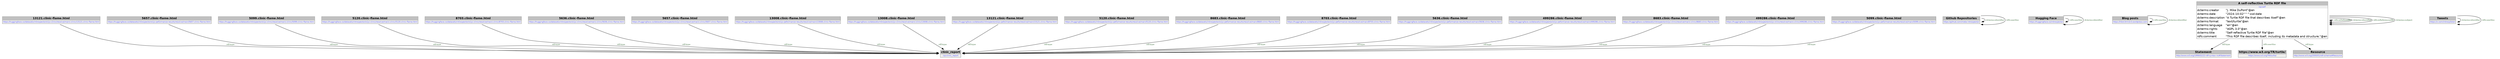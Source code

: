 digraph { 
 node [ fontname="DejaVu Sans" ] ; 
	node0 -> node1 [ color=BLACK, label=< <font point-size='10' color='#336633'>rdf:type</font> > ] ;
	node3 -> node1 [ color=BLACK, label=< <font point-size='10' color='#336633'>rdf:type</font> > ] ;
	node4 -> node4 [ color=BLACK, label=< <font point-size='10' color='#336633'>dcterms:identifier</font> > ] ;
	node5 -> node5 [ color=BLACK, label=< <font point-size='10' color='#336633'>rdfs:seeAlso</font> > ] ;
	node7 -> node1 [ color=BLACK, label=< <font point-size='10' color='#336633'>rdf:type</font> > ] ;
	node8 -> node1 [ color=BLACK, label=< <font point-size='10' color='#336633'>rdf:type</font> > ] ;
	node9 -> node9 [ color=BLACK, label=< <font point-size='10' color='#336633'>rdfs:seeAlso</font> > ] ;
	node10 -> node1 [ color=BLACK, label=< <font point-size='10' color='#336633'>rdf:type</font> > ] ;
	node11 -> node1 [ color=BLACK, label=< <font point-size='10' color='#336633'>rdf:type</font> > ] ;
	node12 -> node1 [ color=BLACK, label=< <font point-size='10' color='#336633'>rdf:type</font> > ] ;
	node13 -> node1 [ color=BLACK, label=< <font point-size='10' color='#336633'>rdf:type</font> > ] ;
	node14 -> node1 [ color=BLACK, label=< <font point-size='10' color='#336633'>rdf:type</font> > ] ;
	node15 -> node1 [ color=BLACK, label=< <font point-size='10' color='#336633'>rdf:type</font> > ] ;
	node2 -> node16 [ color=BLACK, label=< <font point-size='10' color='#336633'>rdf:type</font> > ] ;
	node2 -> node2 [ color=BLACK, label=< <font point-size='10' color='#336633'>rdfs:isDefinedBy</font> > ] ;
	node17 -> node1 [ color=BLACK, label=< <font point-size='10' color='#336633'>rdf:type</font> > ] ;
	node6 -> node6 [ color=BLACK, label=< <font point-size='10' color='#336633'>dcterms:identifier</font> > ] ;
	node2 -> node2 [ color=BLACK, label=< <font point-size='10' color='#336633'>dcterms:identifier</font> > ] ;
	node2 -> node18 [ color=BLACK, label=< <font point-size='10' color='#336633'>rdfs:seeAlso</font> > ] ;
	node19 -> node1 [ color=BLACK, label=< <font point-size='10' color='#336633'>rdf:type</font> > ] ;
	node2 -> node2 [ color=BLACK, label=< <font point-size='10' color='#336633'>rdfs:isReferencedBy</font> > ] ;
	node9 -> node9 [ color=BLACK, label=< <font point-size='10' color='#336633'>dcterms:identifier</font> > ] ;
	node2 -> node2 [ color=BLACK, label=< <font point-size='10' color='#336633'>dcterms:subject</font> > ] ;
	node20 -> node1 [ color=BLACK, label=< <font point-size='10' color='#336633'>rdf:type</font> > ] ;
	node5 -> node5 [ color=BLACK, label=< <font point-size='10' color='#336633'>dcterms:identifier</font> > ] ;
	node4 -> node4 [ color=BLACK, label=< <font point-size='10' color='#336633'>rdfs:seeAlso</font> > ] ;
	node21 -> node1 [ color=BLACK, label=< <font point-size='10' color='#336633'>rdf:type</font> > ] ;
	node22 -> node1 [ color=BLACK, label=< <font point-size='10' color='#336633'>rdf:type</font> > ] ;
	node2 -> node23 [ color=BLACK, label=< <font point-size='10' color='#336633'>rdf:type</font> > ] ;
	node24 -> node1 [ color=BLACK, label=< <font point-size='10' color='#336633'>rdf:type</font> > ] ;
	node25 -> node1 [ color=BLACK, label=< <font point-size='10' color='#336633'>rdf:type</font> > ] ;
	node26 -> node1 [ color=BLACK, label=< <font point-size='10' color='#336633'>rdf:type</font> > ] ;
	node6 -> node6 [ color=BLACK, label=< <font point-size='10' color='#336633'>rdfs:seeAlso</font> > ] ;
# https://huggingface.co/datasets/introspector/o1js-clinic/resolve/main/.clinic/13121.clinic-flame.html node0
node0 [ shape=none, color=black label=< <table color='#666666' cellborder='0' cellspacing='0' border='1'><tr><td colspan='2' bgcolor='grey'><B>13121.clinic-flame.html</B></td></tr><tr><td href='https://huggingface.co/datasets/introspector/o1js-clinic/resolve/main/.clinic/13121.clinic-flame.html' bgcolor='#eeeeee' colspan='2'><font point-size='10' color='#6666ff'>https://huggingface.co/datasets/introspector/o1js-clinic/resolve/main/.clinic/13121.clinic-flame.html</font></td></tr></table> > ] 
# isp:clinic_report node1
node1 [ shape=none, color=black label=< <table color='#666666' cellborder='0' cellspacing='0' border='1'><tr><td colspan='2' bgcolor='grey'><B>clinic_report</B></td></tr><tr><td href='isp:clinic_report' bgcolor='#eeeeee' colspan='2'><font point-size='10' color='#6666ff'>isp:clinic_report</font></td></tr></table> > ] 
# isp:self node2
node2 [ shape=none, color=black label=< <table color='#666666' cellborder='0' cellspacing='0' border='1'><tr><td colspan='2' bgcolor='grey'><B>A self-reflective Turtle RDF file</B></td></tr><tr><td href='isp:self' bgcolor='#eeeeee' colspan='2'><font point-size='10' color='#6666ff'>isp:self</font></td></tr><tr><td align='left'>dcterms:creator</td><td align='left'>&quot;J. Mike DuPont&quot;@en</td></tr><tr><td align='left'>dcterms:date</td><td align='left'>&quot;2024-10-02&quot;^^xsd:date</td></tr><tr><td align='left'>dcterms:description</td><td align='left'>&quot;A Turtle RDF file that describes itself&quot;@en</td></tr><tr><td align='left'>dcterms:format</td><td align='left'>&quot;text/turtle&quot;@en</td></tr><tr><td align='left'>dcterms:language</td><td align='left'>&quot;en&quot;@en</td></tr><tr><td align='left'>dcterms:rights</td><td align='left'>&quot;AGPL 3.0&quot;@en</td></tr><tr><td align='left'>dcterms:title</td><td align='left'>&quot;Self-reflective Turtle RDF file&quot;@en</td></tr><tr><td align='left'>rdfs:comment</td><td align='left'>&quot;This RDF file describes itself, including its metadata and structure.&quot;@en</td></tr></table> > ] 
# https://huggingface.co/datasets/introspector/o1js-peformance-results/resolve/main/5657.clinic-flame.html node3
node3 [ shape=none, color=black label=< <table color='#666666' cellborder='0' cellspacing='0' border='1'><tr><td colspan='2' bgcolor='grey'><B>5657.clinic-flame.html</B></td></tr><tr><td href='https://huggingface.co/datasets/introspector/o1js-peformance-results/resolve/main/5657.clinic-flame.html' bgcolor='#eeeeee' colspan='2'><font point-size='10' color='#6666ff'>https://huggingface.co/datasets/introspector/o1js-peformance-results/resolve/main/5657.clinic-flame.html</font></td></tr></table> > ] 
# https://github.com/meta-introspector node4
node4 [ shape=none, color=black label=< <table color='#666666' cellborder='0' cellspacing='0' border='1'><tr><td colspan='2' bgcolor='grey'><B>Github Repositories</B></td></tr><tr><td href='https://github.com/meta-introspector' bgcolor='#eeeeee' colspan='2'><font point-size='10' color='#6666ff'>https://github.com/meta-introspector</font></td></tr></table> > ] 
# https://huggingface.co/introspector node5
node5 [ shape=none, color=black label=< <table color='#666666' cellborder='0' cellspacing='0' border='1'><tr><td colspan='2' bgcolor='grey'><B>Hugging Face</B></td></tr><tr><td href='https://huggingface.co/introspector' bgcolor='#eeeeee' colspan='2'><font point-size='10' color='#6666ff'>https://huggingface.co/introspector</font></td></tr></table> > ] 
# https://x.com/introsp3ctor node6
node6 [ shape=none, color=black label=< <table color='#666666' cellborder='0' cellspacing='0' border='1'><tr><td colspan='2' bgcolor='grey'><B>Tweets</B></td></tr><tr><td href='https://x.com/introsp3ctor' bgcolor='#eeeeee' colspan='2'><font point-size='10' color='#6666ff'>https://x.com/introsp3ctor</font></td></tr></table> > ] 
# https://huggingface.co/datasets/introspector/o1js-clinic/resolve/main/.clinic/5099.clinic-flame.html node7
node7 [ shape=none, color=black label=< <table color='#666666' cellborder='0' cellspacing='0' border='1'><tr><td colspan='2' bgcolor='grey'><B>5099.clinic-flame.html</B></td></tr><tr><td href='https://huggingface.co/datasets/introspector/o1js-clinic/resolve/main/.clinic/5099.clinic-flame.html' bgcolor='#eeeeee' colspan='2'><font point-size='10' color='#6666ff'>https://huggingface.co/datasets/introspector/o1js-clinic/resolve/main/.clinic/5099.clinic-flame.html</font></td></tr></table> > ] 
# https://huggingface.co/datasets/introspector/o1js-clinic/resolve/main/.clinic/5120.clinic-flame.html node8
node8 [ shape=none, color=black label=< <table color='#666666' cellborder='0' cellspacing='0' border='1'><tr><td colspan='2' bgcolor='grey'><B>5120.clinic-flame.html</B></td></tr><tr><td href='https://huggingface.co/datasets/introspector/o1js-clinic/resolve/main/.clinic/5120.clinic-flame.html' bgcolor='#eeeeee' colspan='2'><font point-size='10' color='#6666ff'>https://huggingface.co/datasets/introspector/o1js-clinic/resolve/main/.clinic/5120.clinic-flame.html</font></td></tr></table> > ] 
# https://h4ck3rm1k3.wordpress.com node9
node9 [ shape=none, color=black label=< <table color='#666666' cellborder='0' cellspacing='0' border='1'><tr><td colspan='2' bgcolor='grey'><B>Blog posts</B></td></tr><tr><td href='https://h4ck3rm1k3.wordpress.com' bgcolor='#eeeeee' colspan='2'><font point-size='10' color='#6666ff'>https://h4ck3rm1k3.wordpress.com</font></td></tr></table> > ] 
# https://huggingface.co/datasets/introspector/o1js-clinic/resolve/main/.clinic/8703.clinic-flame.html node10
node10 [ shape=none, color=black label=< <table color='#666666' cellborder='0' cellspacing='0' border='1'><tr><td colspan='2' bgcolor='grey'><B>8703.clinic-flame.html</B></td></tr><tr><td href='https://huggingface.co/datasets/introspector/o1js-clinic/resolve/main/.clinic/8703.clinic-flame.html' bgcolor='#eeeeee' colspan='2'><font point-size='10' color='#6666ff'>https://huggingface.co/datasets/introspector/o1js-clinic/resolve/main/.clinic/8703.clinic-flame.html</font></td></tr></table> > ] 
# https://huggingface.co/datasets/introspector/o1js-clinic/resolve/main/.clinic/5636.clinic-flame.html node11
node11 [ shape=none, color=black label=< <table color='#666666' cellborder='0' cellspacing='0' border='1'><tr><td colspan='2' bgcolor='grey'><B>5636.clinic-flame.html</B></td></tr><tr><td href='https://huggingface.co/datasets/introspector/o1js-clinic/resolve/main/.clinic/5636.clinic-flame.html' bgcolor='#eeeeee' colspan='2'><font point-size='10' color='#6666ff'>https://huggingface.co/datasets/introspector/o1js-clinic/resolve/main/.clinic/5636.clinic-flame.html</font></td></tr></table> > ] 
# https://huggingface.co/datasets/introspector/o1js-clinic/resolve/main/.clinic/5657.clinic-flame.html node12
node12 [ shape=none, color=black label=< <table color='#666666' cellborder='0' cellspacing='0' border='1'><tr><td colspan='2' bgcolor='grey'><B>5657.clinic-flame.html</B></td></tr><tr><td href='https://huggingface.co/datasets/introspector/o1js-clinic/resolve/main/.clinic/5657.clinic-flame.html' bgcolor='#eeeeee' colspan='2'><font point-size='10' color='#6666ff'>https://huggingface.co/datasets/introspector/o1js-clinic/resolve/main/.clinic/5657.clinic-flame.html</font></td></tr></table> > ] 
# https://huggingface.co/datasets/introspector/o1js-peformance-results/resolve/main/13008.clinic-flame.html node13
node13 [ shape=none, color=black label=< <table color='#666666' cellborder='0' cellspacing='0' border='1'><tr><td colspan='2' bgcolor='grey'><B>13008.clinic-flame.html</B></td></tr><tr><td href='https://huggingface.co/datasets/introspector/o1js-peformance-results/resolve/main/13008.clinic-flame.html' bgcolor='#eeeeee' colspan='2'><font point-size='10' color='#6666ff'>https://huggingface.co/datasets/introspector/o1js-peformance-results/resolve/main/13008.clinic-flame.html</font></td></tr></table> > ] 
# https://huggingface.co/datasets/introspector/o1js-clinic/resolve/main/.clinic/13008.clinic-flame.html node14
node14 [ shape=none, color=black label=< <table color='#666666' cellborder='0' cellspacing='0' border='1'><tr><td colspan='2' bgcolor='grey'><B>13008.clinic-flame.html</B></td></tr><tr><td href='https://huggingface.co/datasets/introspector/o1js-clinic/resolve/main/.clinic/13008.clinic-flame.html' bgcolor='#eeeeee' colspan='2'><font point-size='10' color='#6666ff'>https://huggingface.co/datasets/introspector/o1js-clinic/resolve/main/.clinic/13008.clinic-flame.html</font></td></tr></table> > ] 
# https://huggingface.co/datasets/introspector/o1js-peformance-results/resolve/main/13121.clinic-flame.html node15
node15 [ shape=none, color=black label=< <table color='#666666' cellborder='0' cellspacing='0' border='1'><tr><td colspan='2' bgcolor='grey'><B>13121.clinic-flame.html</B></td></tr><tr><td href='https://huggingface.co/datasets/introspector/o1js-peformance-results/resolve/main/13121.clinic-flame.html' bgcolor='#eeeeee' colspan='2'><font point-size='10' color='#6666ff'>https://huggingface.co/datasets/introspector/o1js-peformance-results/resolve/main/13121.clinic-flame.html</font></td></tr></table> > ] 
# http://www.w3.org/1999/02/22-rdf-syntax-ns#Statement node16
node16 [ shape=none, color=black label=< <table color='#666666' cellborder='0' cellspacing='0' border='1'><tr><td colspan='2' bgcolor='grey'><B>Statement</B></td></tr><tr><td href='http://www.w3.org/1999/02/22-rdf-syntax-ns#Statement' bgcolor='#eeeeee' colspan='2'><font point-size='10' color='#6666ff'>http://www.w3.org/1999/02/22-rdf-syntax-ns#Statement</font></td></tr></table> > ] 
# https://huggingface.co/datasets/introspector/o1js-peformance-results/resolve/main/5120.clinic-flame.html node17
node17 [ shape=none, color=black label=< <table color='#666666' cellborder='0' cellspacing='0' border='1'><tr><td colspan='2' bgcolor='grey'><B>5120.clinic-flame.html</B></td></tr><tr><td href='https://huggingface.co/datasets/introspector/o1js-peformance-results/resolve/main/5120.clinic-flame.html' bgcolor='#eeeeee' colspan='2'><font point-size='10' color='#6666ff'>https://huggingface.co/datasets/introspector/o1js-peformance-results/resolve/main/5120.clinic-flame.html</font></td></tr></table> > ] 
# https://www.w3.org/TR/turtle/ node18
node18 [ shape=none, color=black label=< <table color='#666666' cellborder='0' cellspacing='0' border='1'><tr><td colspan='2' bgcolor='grey'><B>https://www.w3.org/TR/turtle/</B></td></tr><tr><td href='https://www.w3.org/TR/turtle/' bgcolor='#eeeeee' colspan='2'><font point-size='10' color='#6666ff'>https://www.w3.org/TR/turtle/</font></td></tr></table> > ] 
# https://huggingface.co/datasets/introspector/o1js-peformance-results/resolve/main/8683.clinic-flame.html node19
node19 [ shape=none, color=black label=< <table color='#666666' cellborder='0' cellspacing='0' border='1'><tr><td colspan='2' bgcolor='grey'><B>8683.clinic-flame.html</B></td></tr><tr><td href='https://huggingface.co/datasets/introspector/o1js-peformance-results/resolve/main/8683.clinic-flame.html' bgcolor='#eeeeee' colspan='2'><font point-size='10' color='#6666ff'>https://huggingface.co/datasets/introspector/o1js-peformance-results/resolve/main/8683.clinic-flame.html</font></td></tr></table> > ] 
# https://huggingface.co/datasets/introspector/o1js-peformance-results/resolve/main/8703.clinic-flame.html node20
node20 [ shape=none, color=black label=< <table color='#666666' cellborder='0' cellspacing='0' border='1'><tr><td colspan='2' bgcolor='grey'><B>8703.clinic-flame.html</B></td></tr><tr><td href='https://huggingface.co/datasets/introspector/o1js-peformance-results/resolve/main/8703.clinic-flame.html' bgcolor='#eeeeee' colspan='2'><font point-size='10' color='#6666ff'>https://huggingface.co/datasets/introspector/o1js-peformance-results/resolve/main/8703.clinic-flame.html</font></td></tr></table> > ] 
# https://huggingface.co/datasets/introspector/o1js-peformance-results/resolve/main/5636.clinic-flame.html node21
node21 [ shape=none, color=black label=< <table color='#666666' cellborder='0' cellspacing='0' border='1'><tr><td colspan='2' bgcolor='grey'><B>5636.clinic-flame.html</B></td></tr><tr><td href='https://huggingface.co/datasets/introspector/o1js-peformance-results/resolve/main/5636.clinic-flame.html' bgcolor='#eeeeee' colspan='2'><font point-size='10' color='#6666ff'>https://huggingface.co/datasets/introspector/o1js-peformance-results/resolve/main/5636.clinic-flame.html</font></td></tr></table> > ] 
# https://huggingface.co/datasets/introspector/o1js-peformance-results/resolve/main/499286.clinic-flame.html node22
node22 [ shape=none, color=black label=< <table color='#666666' cellborder='0' cellspacing='0' border='1'><tr><td colspan='2' bgcolor='grey'><B>499286.clinic-flame.html</B></td></tr><tr><td href='https://huggingface.co/datasets/introspector/o1js-peformance-results/resolve/main/499286.clinic-flame.html' bgcolor='#eeeeee' colspan='2'><font point-size='10' color='#6666ff'>https://huggingface.co/datasets/introspector/o1js-peformance-results/resolve/main/499286.clinic-flame.html</font></td></tr></table> > ] 
# http://www.w3.org/2000/01/rdf-schema#Resource node23
node23 [ shape=none, color=black label=< <table color='#666666' cellborder='0' cellspacing='0' border='1'><tr><td colspan='2' bgcolor='grey'><B>Resource</B></td></tr><tr><td href='http://www.w3.org/2000/01/rdf-schema#Resource' bgcolor='#eeeeee' colspan='2'><font point-size='10' color='#6666ff'>http://www.w3.org/2000/01/rdf-schema#Resource</font></td></tr></table> > ] 
# https://huggingface.co/datasets/introspector/o1js-clinic/resolve/main/.clinic/8683.clinic-flame.html node24
node24 [ shape=none, color=black label=< <table color='#666666' cellborder='0' cellspacing='0' border='1'><tr><td colspan='2' bgcolor='grey'><B>8683.clinic-flame.html</B></td></tr><tr><td href='https://huggingface.co/datasets/introspector/o1js-clinic/resolve/main/.clinic/8683.clinic-flame.html' bgcolor='#eeeeee' colspan='2'><font point-size='10' color='#6666ff'>https://huggingface.co/datasets/introspector/o1js-clinic/resolve/main/.clinic/8683.clinic-flame.html</font></td></tr></table> > ] 
# https://huggingface.co/datasets/introspector/o1js-clinic/resolve/main/.clinic/499286.clinic-flame.html node25
node25 [ shape=none, color=black label=< <table color='#666666' cellborder='0' cellspacing='0' border='1'><tr><td colspan='2' bgcolor='grey'><B>499286.clinic-flame.html</B></td></tr><tr><td href='https://huggingface.co/datasets/introspector/o1js-clinic/resolve/main/.clinic/499286.clinic-flame.html' bgcolor='#eeeeee' colspan='2'><font point-size='10' color='#6666ff'>https://huggingface.co/datasets/introspector/o1js-clinic/resolve/main/.clinic/499286.clinic-flame.html</font></td></tr></table> > ] 
# https://huggingface.co/datasets/introspector/o1js-peformance-results/resolve/main/5099.clinic-flame.html node26
node26 [ shape=none, color=black label=< <table color='#666666' cellborder='0' cellspacing='0' border='1'><tr><td colspan='2' bgcolor='grey'><B>5099.clinic-flame.html</B></td></tr><tr><td href='https://huggingface.co/datasets/introspector/o1js-peformance-results/resolve/main/5099.clinic-flame.html' bgcolor='#eeeeee' colspan='2'><font point-size='10' color='#6666ff'>https://huggingface.co/datasets/introspector/o1js-peformance-results/resolve/main/5099.clinic-flame.html</font></td></tr></table> > ] 
}
